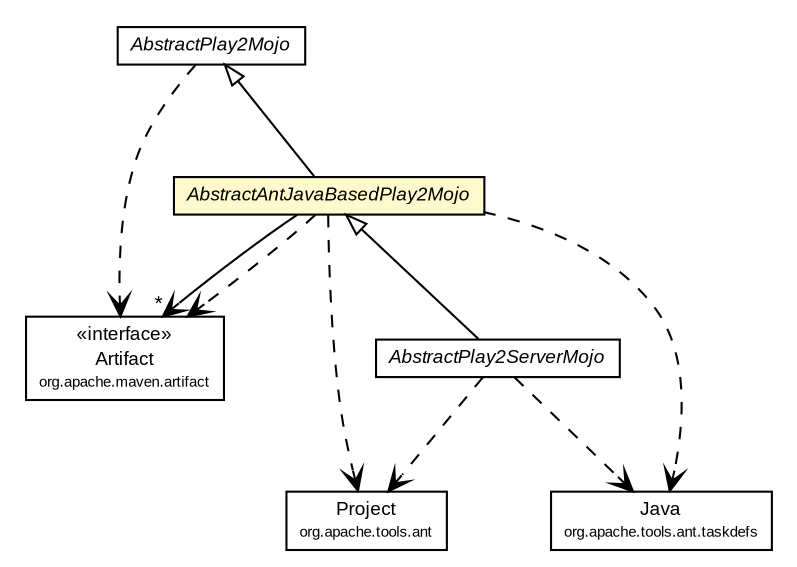 #!/usr/local/bin/dot
#
# Class diagram 
# Generated by UMLGraph version R5_6-24-gf6e263 (http://www.umlgraph.org/)
#

digraph G {
	edge [fontname="arial",fontsize=10,labelfontname="arial",labelfontsize=10];
	node [fontname="arial",fontsize=10,shape=plaintext];
	nodesep=0.25;
	ranksep=0.5;
	// com.google.code.play2.plugin.AbstractPlay2ServerMojo
	c79 [label=<<table title="com.google.code.play2.plugin.AbstractPlay2ServerMojo" border="0" cellborder="1" cellspacing="0" cellpadding="2" port="p" href="./AbstractPlay2ServerMojo.html">
		<tr><td><table border="0" cellspacing="0" cellpadding="1">
<tr><td align="center" balign="center"><font face="arial italic"> AbstractPlay2ServerMojo </font></td></tr>
		</table></td></tr>
		</table>>, URL="./AbstractPlay2ServerMojo.html", fontname="arial", fontcolor="black", fontsize=9.0];
	// com.google.code.play2.plugin.AbstractPlay2Mojo
	c91 [label=<<table title="com.google.code.play2.plugin.AbstractPlay2Mojo" border="0" cellborder="1" cellspacing="0" cellpadding="2" port="p" href="./AbstractPlay2Mojo.html">
		<tr><td><table border="0" cellspacing="0" cellpadding="1">
<tr><td align="center" balign="center"><font face="arial italic"> AbstractPlay2Mojo </font></td></tr>
		</table></td></tr>
		</table>>, URL="./AbstractPlay2Mojo.html", fontname="arial", fontcolor="black", fontsize=9.0];
	// com.google.code.play2.plugin.AbstractAntJavaBasedPlay2Mojo
	c103 [label=<<table title="com.google.code.play2.plugin.AbstractAntJavaBasedPlay2Mojo" border="0" cellborder="1" cellspacing="0" cellpadding="2" port="p" bgcolor="lemonChiffon" href="./AbstractAntJavaBasedPlay2Mojo.html">
		<tr><td><table border="0" cellspacing="0" cellpadding="1">
<tr><td align="center" balign="center"><font face="arial italic"> AbstractAntJavaBasedPlay2Mojo </font></td></tr>
		</table></td></tr>
		</table>>, URL="./AbstractAntJavaBasedPlay2Mojo.html", fontname="arial", fontcolor="black", fontsize=9.0];
	//com.google.code.play2.plugin.AbstractPlay2ServerMojo extends com.google.code.play2.plugin.AbstractAntJavaBasedPlay2Mojo
	c103:p -> c79:p [dir=back,arrowtail=empty];
	//com.google.code.play2.plugin.AbstractAntJavaBasedPlay2Mojo extends com.google.code.play2.plugin.AbstractPlay2Mojo
	c91:p -> c103:p [dir=back,arrowtail=empty];
	// com.google.code.play2.plugin.AbstractAntJavaBasedPlay2Mojo NAVASSOC org.apache.maven.artifact.Artifact
	c103:p -> c146:p [taillabel="", label="", headlabel="*", fontname="arial", fontcolor="black", fontsize=10.0, color="black", arrowhead=open];
	// com.google.code.play2.plugin.AbstractPlay2ServerMojo DEPEND org.apache.tools.ant.Project
	c79:p -> c160:p [taillabel="", label="", headlabel="", fontname="arial", fontcolor="black", fontsize=10.0, color="black", arrowhead=open, style=dashed];
	// com.google.code.play2.plugin.AbstractPlay2ServerMojo DEPEND org.apache.tools.ant.taskdefs.Java
	c79:p -> c179:p [taillabel="", label="", headlabel="", fontname="arial", fontcolor="black", fontsize=10.0, color="black", arrowhead=open, style=dashed];
	// com.google.code.play2.plugin.AbstractPlay2Mojo DEPEND org.apache.maven.artifact.Artifact
	c91:p -> c146:p [taillabel="", label="", headlabel="", fontname="arial", fontcolor="black", fontsize=10.0, color="black", arrowhead=open, style=dashed];
	// com.google.code.play2.plugin.AbstractAntJavaBasedPlay2Mojo DEPEND org.apache.tools.ant.Project
	c103:p -> c160:p [taillabel="", label="", headlabel="", fontname="arial", fontcolor="black", fontsize=10.0, color="black", arrowhead=open, style=dashed];
	// com.google.code.play2.plugin.AbstractAntJavaBasedPlay2Mojo DEPEND org.apache.maven.artifact.Artifact
	c103:p -> c146:p [taillabel="", label="", headlabel="", fontname="arial", fontcolor="black", fontsize=10.0, color="black", arrowhead=open, style=dashed];
	// com.google.code.play2.plugin.AbstractAntJavaBasedPlay2Mojo DEPEND org.apache.tools.ant.taskdefs.Java
	c103:p -> c179:p [taillabel="", label="", headlabel="", fontname="arial", fontcolor="black", fontsize=10.0, color="black", arrowhead=open, style=dashed];
	// org.apache.tools.ant.taskdefs.Java
	c179 [label=<<table title="org.apache.tools.ant.taskdefs.Java" border="0" cellborder="1" cellspacing="0" cellpadding="2" port="p" href="http://maven-play-plugin.googlecode.com/svn/apidocs/org/apache/ant/ant/1.9.0/org/apache/tools/ant/taskdefs/Java.html">
		<tr><td><table border="0" cellspacing="0" cellpadding="1">
<tr><td align="center" balign="center"> Java </td></tr>
<tr><td align="center" balign="center"><font point-size="7.0"> org.apache.tools.ant.taskdefs </font></td></tr>
		</table></td></tr>
		</table>>, URL="http://maven-play-plugin.googlecode.com/svn/apidocs/org/apache/ant/ant/1.9.0/org/apache/tools/ant/taskdefs/Java.html", fontname="arial", fontcolor="black", fontsize=9.0];
	// org.apache.tools.ant.Project
	c160 [label=<<table title="org.apache.tools.ant.Project" border="0" cellborder="1" cellspacing="0" cellpadding="2" port="p" href="http://maven-play-plugin.googlecode.com/svn/apidocs/org/apache/ant/ant/1.9.0/org/apache/tools/ant/Project.html">
		<tr><td><table border="0" cellspacing="0" cellpadding="1">
<tr><td align="center" balign="center"> Project </td></tr>
<tr><td align="center" balign="center"><font point-size="7.0"> org.apache.tools.ant </font></td></tr>
		</table></td></tr>
		</table>>, URL="http://maven-play-plugin.googlecode.com/svn/apidocs/org/apache/ant/ant/1.9.0/org/apache/tools/ant/Project.html", fontname="arial", fontcolor="black", fontsize=9.0];
	// org.apache.maven.artifact.Artifact
	c146 [label=<<table title="org.apache.maven.artifact.Artifact" border="0" cellborder="1" cellspacing="0" cellpadding="2" port="p" href="http://maven.apache.org/ref/2.2.1/maven-artifact/apidocs/org/apache/maven/artifact/Artifact.html">
		<tr><td><table border="0" cellspacing="0" cellpadding="1">
<tr><td align="center" balign="center"> &#171;interface&#187; </td></tr>
<tr><td align="center" balign="center"> Artifact </td></tr>
<tr><td align="center" balign="center"><font point-size="7.0"> org.apache.maven.artifact </font></td></tr>
		</table></td></tr>
		</table>>, URL="http://maven.apache.org/ref/2.2.1/maven-artifact/apidocs/org/apache/maven/artifact/Artifact.html", fontname="arial", fontcolor="black", fontsize=9.0];
}

